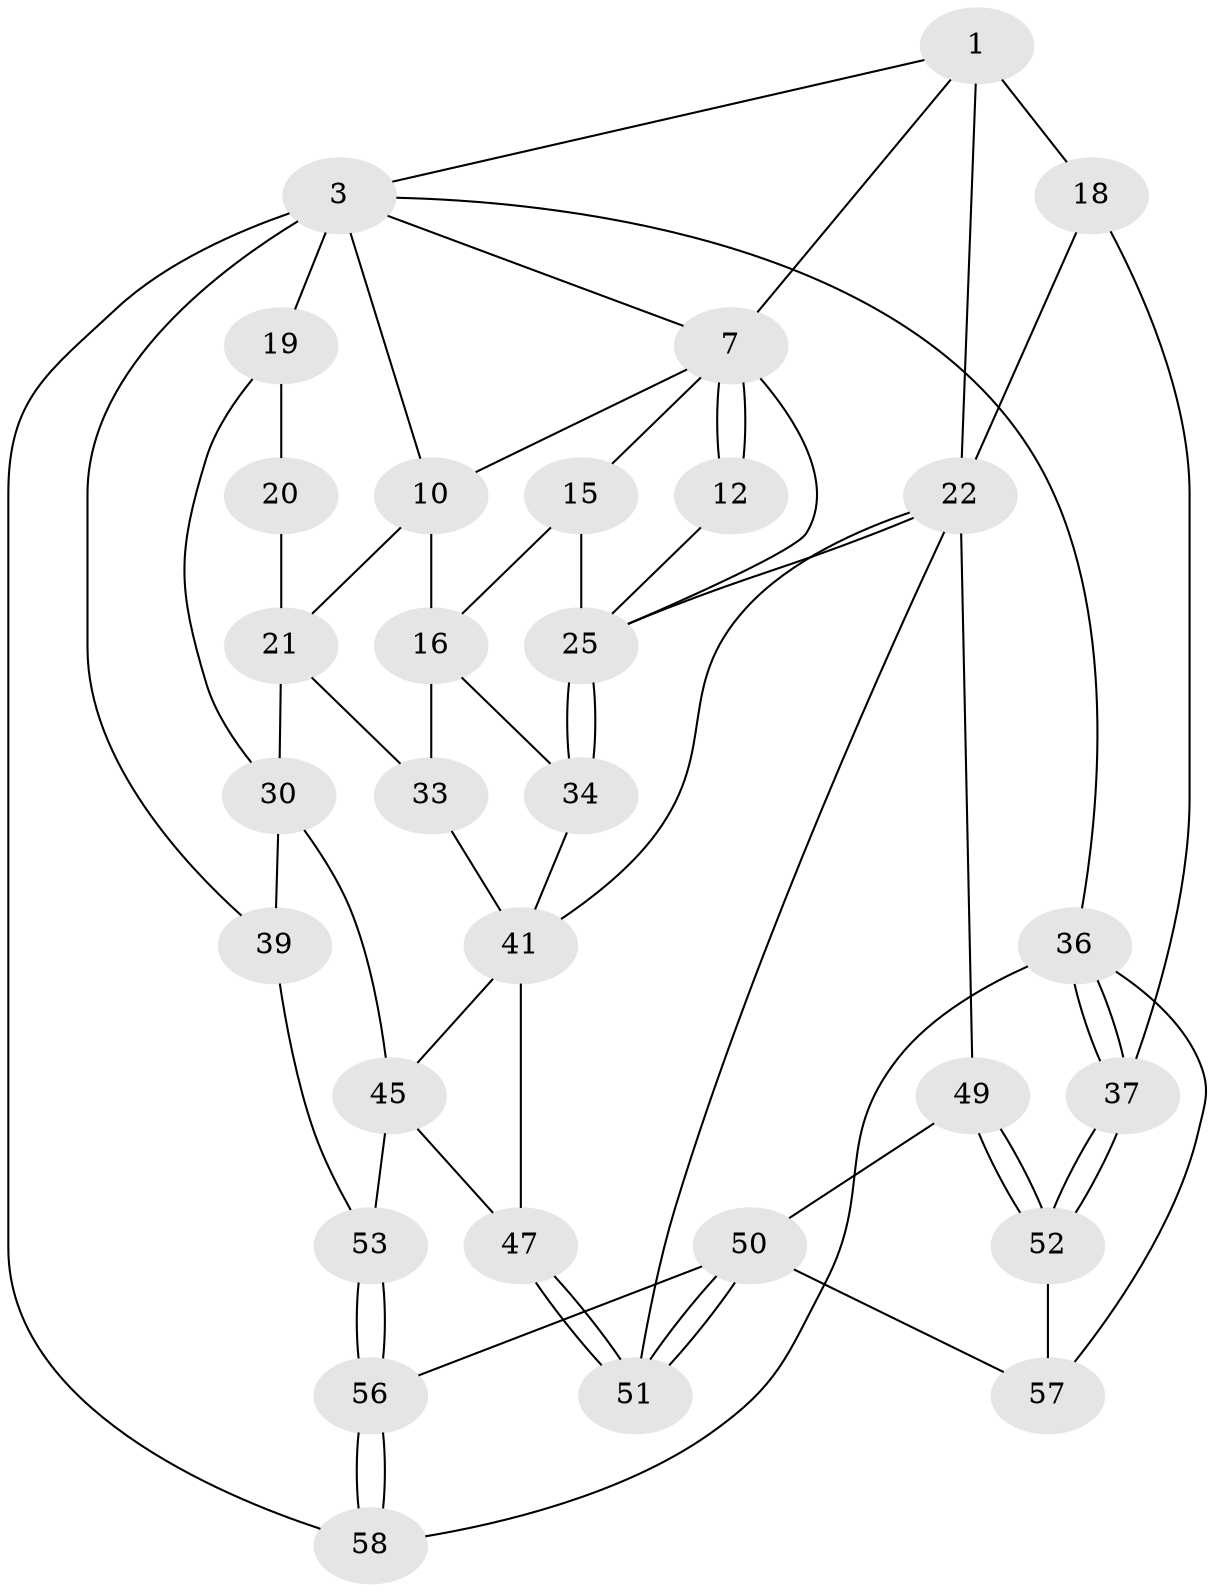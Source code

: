 // original degree distribution, {3: 0.03333333333333333, 5: 0.36666666666666664, 6: 0.2833333333333333, 4: 0.31666666666666665}
// Generated by graph-tools (version 1.1) at 2025/16/03/09/25 04:16:50]
// undirected, 30 vertices, 64 edges
graph export_dot {
graph [start="1"]
  node [color=gray90,style=filled];
  1 [pos="+0.7844774729685642+0.08859947755680711",super="+2+5"];
  3 [pos="+1+0",super="+9+4+35"];
  7 [pos="+0.7915200165230011+0.23201283967032899",super="+8"];
  10 [pos="+0.38160388303726134+0",super="+17"];
  12 [pos="+0.6854104513739078+0.29577347716801394"];
  15 [pos="+0.515780320033814+0.296625621566085"];
  16 [pos="+0.4469853624878856+0.2923962486146702",super="+32"];
  18 [pos="+1+0",super="+28"];
  19 [pos="+0+0.11164276302325535",super="+31"];
  20 [pos="+0.18985009737094186+0.14416302740668752"];
  21 [pos="+0.22266828726098692+0.14086789341816147",super="+29"];
  22 [pos="+0.947366563337651+0.45967623066418395",super="+23"];
  25 [pos="+0.6698729055073661+0.43402984325876465",super="+26"];
  30 [pos="+0+0.49943436017017856",super="+38"];
  33 [pos="+0.3289427463562773+0.4782311136717014"];
  34 [pos="+0.5958742615209871+0.4491109559916117"];
  36 [pos="+1+0.8373932863137651",super="+59"];
  37 [pos="+1+0.8194083800696502"];
  39 [pos="+0+0.7343884844005678"];
  41 [pos="+0.558155467822429+0.48368594133541376",super="+44+42"];
  45 [pos="+0.32884767476101706+0.5423371964730235",super="+48+46"];
  47 [pos="+0.44426397690019404+0.6240511791308238"];
  49 [pos="+0.7594571197393982+0.7389531900011931"];
  50 [pos="+0.5543001982354436+0.7103448807038744",super="+55"];
  51 [pos="+0.5529607369297972+0.7060692894040541"];
  52 [pos="+0.770662263748948+0.7525992794049414"];
  53 [pos="+0.3159088174218256+0.7765376978246632",super="+54"];
  56 [pos="+0.4022017042968172+0.9716765796353222"];
  57 [pos="+0.7251599660333562+0.8668387177745451"];
  58 [pos="+0.3612415602283908+1",super="+60"];
  1 -- 18 [weight=2];
  1 -- 3;
  1 -- 22;
  1 -- 7;
  3 -- 19;
  3 -- 10;
  3 -- 7;
  3 -- 58 [weight=2];
  3 -- 36;
  3 -- 39;
  7 -- 12 [weight=2];
  7 -- 12;
  7 -- 10;
  7 -- 15;
  7 -- 25;
  10 -- 16;
  10 -- 21;
  12 -- 25;
  15 -- 16;
  15 -- 25;
  16 -- 33;
  16 -- 34;
  18 -- 37;
  18 -- 22;
  19 -- 20 [weight=2];
  19 -- 30;
  20 -- 21;
  21 -- 33;
  21 -- 30;
  22 -- 49;
  22 -- 51;
  22 -- 25;
  22 -- 41;
  25 -- 34;
  25 -- 34;
  30 -- 45;
  30 -- 39;
  33 -- 41;
  34 -- 41;
  36 -- 37;
  36 -- 37;
  36 -- 57;
  36 -- 58;
  37 -- 52;
  37 -- 52;
  39 -- 53;
  41 -- 47;
  41 -- 45;
  45 -- 53 [weight=2];
  45 -- 47;
  47 -- 51;
  47 -- 51;
  49 -- 50;
  49 -- 52;
  49 -- 52;
  50 -- 51;
  50 -- 51;
  50 -- 56;
  50 -- 57;
  52 -- 57;
  53 -- 56;
  53 -- 56;
  56 -- 58;
  56 -- 58;
}
